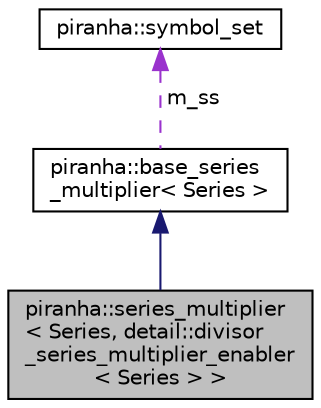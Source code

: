 digraph "piranha::series_multiplier&lt; Series, detail::divisor_series_multiplier_enabler&lt; Series &gt; &gt;"
{
  edge [fontname="Helvetica",fontsize="10",labelfontname="Helvetica",labelfontsize="10"];
  node [fontname="Helvetica",fontsize="10",shape=record];
  Node2 [label="piranha::series_multiplier\l\< Series, detail::divisor\l_series_multiplier_enabler\l\< Series \> \>",height=0.2,width=0.4,color="black", fillcolor="grey75", style="filled", fontcolor="black"];
  Node3 -> Node2 [dir="back",color="midnightblue",fontsize="10",style="solid",fontname="Helvetica"];
  Node3 [label="piranha::base_series\l_multiplier\< Series \>",height=0.2,width=0.4,color="black", fillcolor="white", style="filled",URL="$classpiranha_1_1base__series__multiplier.html",tooltip="Base series multiplier. "];
  Node4 -> Node3 [dir="back",color="darkorchid3",fontsize="10",style="dashed",label=" m_ss" ,fontname="Helvetica"];
  Node4 [label="piranha::symbol_set",height=0.2,width=0.4,color="black", fillcolor="white", style="filled",URL="$classpiranha_1_1symbol__set.html",tooltip="Symbol set. "];
}
